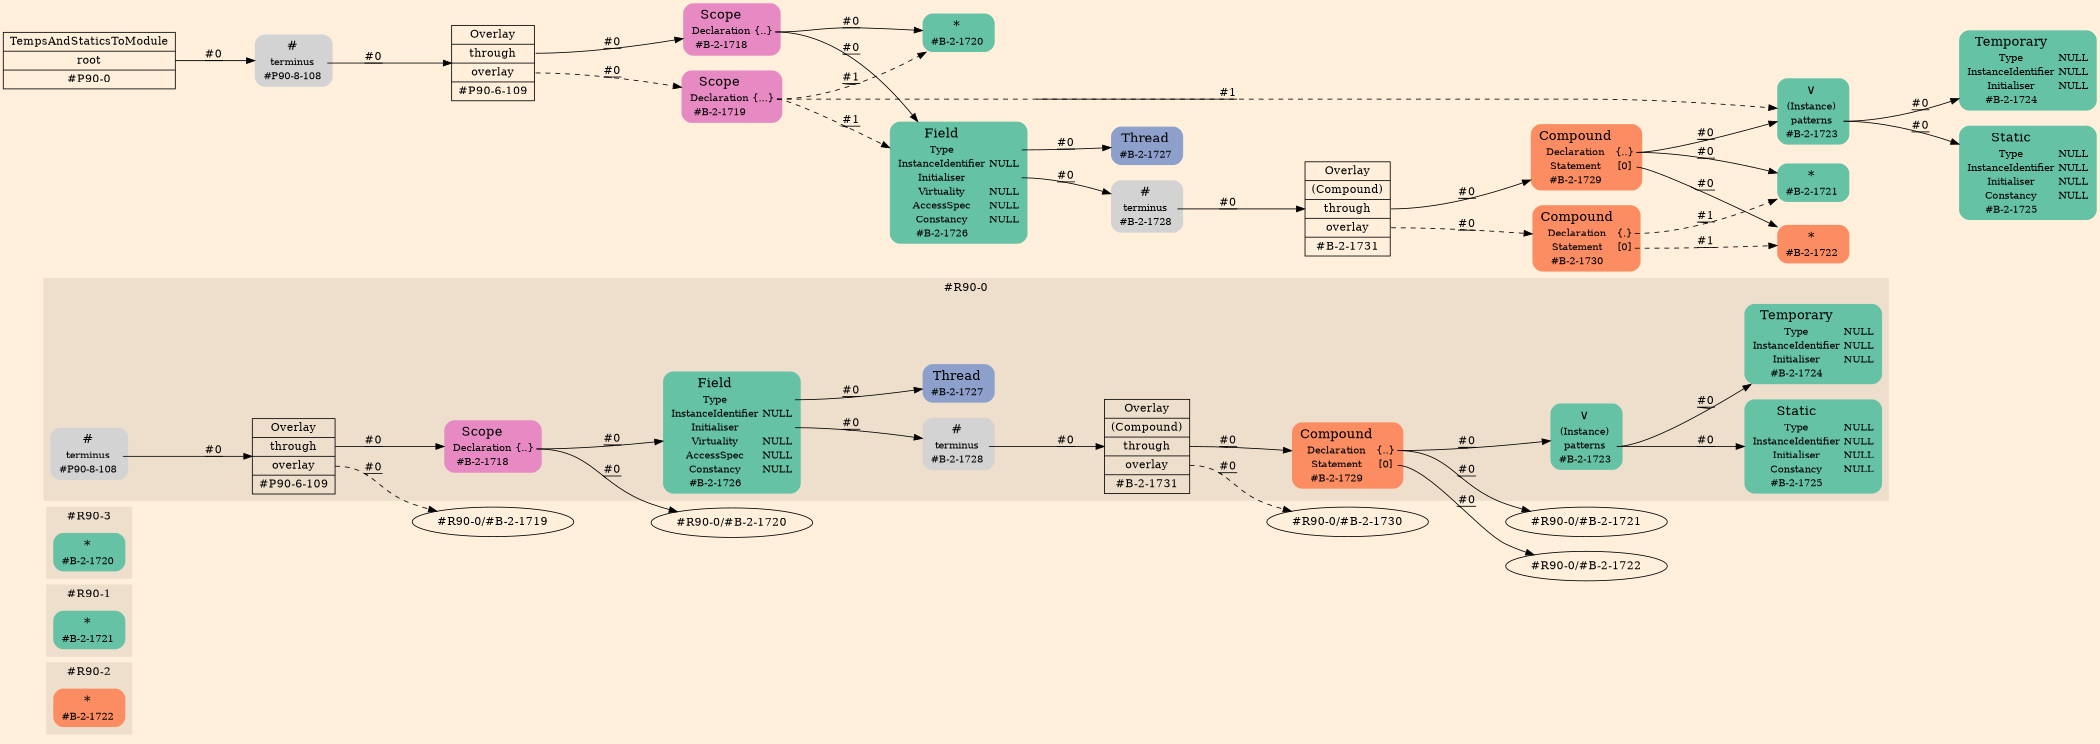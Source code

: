 digraph Inferno {
graph [
rankdir = "LR"
ranksep = 1.0
size = "14,20"
bgcolor = antiquewhite1
color = black
fontcolor = black
];
node [
];
subgraph "cluster#R90-2" {
label = "#R90-2"
style = "filled"
color = antiquewhite2
"#R90-2/#B-2-1722" [
shape = "plaintext"
fillcolor = "/set28/2"
label = <<TABLE BORDER="0" CELLBORDER="0" CELLSPACING="0">
 <TR>
  <TD><FONT POINT-SIZE="16.0">*</FONT></TD>
  <TD></TD>
 </TR>
 <TR>
  <TD>#B-2-1722</TD>
  <TD PORT="port0"></TD>
 </TR>
</TABLE>>
style = "rounded,filled"
fontsize = "12"
];
}
subgraph "cluster#R90-1" {
label = "#R90-1"
style = "filled"
color = antiquewhite2
"#R90-1/#B-2-1721" [
shape = "plaintext"
fillcolor = "/set28/1"
label = <<TABLE BORDER="0" CELLBORDER="0" CELLSPACING="0">
 <TR>
  <TD><FONT POINT-SIZE="16.0">*</FONT></TD>
  <TD></TD>
 </TR>
 <TR>
  <TD>#B-2-1721</TD>
  <TD PORT="port0"></TD>
 </TR>
</TABLE>>
style = "rounded,filled"
fontsize = "12"
];
}
subgraph "cluster#R90-3" {
label = "#R90-3"
style = "filled"
color = antiquewhite2
"#R90-3/#B-2-1720" [
shape = "plaintext"
fillcolor = "/set28/1"
label = <<TABLE BORDER="0" CELLBORDER="0" CELLSPACING="0">
 <TR>
  <TD><FONT POINT-SIZE="16.0">*</FONT></TD>
  <TD></TD>
 </TR>
 <TR>
  <TD>#B-2-1720</TD>
  <TD PORT="port0"></TD>
 </TR>
</TABLE>>
style = "rounded,filled"
fontsize = "12"
];
}
subgraph "cluster#R90-0" {
label = "#R90-0"
style = "filled"
color = antiquewhite2
"#R90-0/#B-2-1725" [
shape = "plaintext"
fillcolor = "/set28/1"
label = <<TABLE BORDER="0" CELLBORDER="0" CELLSPACING="0">
 <TR>
  <TD><FONT POINT-SIZE="16.0">Static</FONT></TD>
  <TD></TD>
 </TR>
 <TR>
  <TD>Type</TD>
  <TD PORT="port0">NULL</TD>
 </TR>
 <TR>
  <TD>InstanceIdentifier</TD>
  <TD PORT="port1">NULL</TD>
 </TR>
 <TR>
  <TD>Initialiser</TD>
  <TD PORT="port2">NULL</TD>
 </TR>
 <TR>
  <TD>Constancy</TD>
  <TD PORT="port3">NULL</TD>
 </TR>
 <TR>
  <TD>#B-2-1725</TD>
  <TD PORT="port4"></TD>
 </TR>
</TABLE>>
style = "rounded,filled"
fontsize = "12"
];
"#R90-0/#B-2-1724" [
shape = "plaintext"
fillcolor = "/set28/1"
label = <<TABLE BORDER="0" CELLBORDER="0" CELLSPACING="0">
 <TR>
  <TD><FONT POINT-SIZE="16.0">Temporary</FONT></TD>
  <TD></TD>
 </TR>
 <TR>
  <TD>Type</TD>
  <TD PORT="port0">NULL</TD>
 </TR>
 <TR>
  <TD>InstanceIdentifier</TD>
  <TD PORT="port1">NULL</TD>
 </TR>
 <TR>
  <TD>Initialiser</TD>
  <TD PORT="port2">NULL</TD>
 </TR>
 <TR>
  <TD>#B-2-1724</TD>
  <TD PORT="port3"></TD>
 </TR>
</TABLE>>
style = "rounded,filled"
fontsize = "12"
];
"#R90-0/#B-2-1723" [
shape = "plaintext"
fillcolor = "/set28/1"
label = <<TABLE BORDER="0" CELLBORDER="0" CELLSPACING="0">
 <TR>
  <TD><FONT POINT-SIZE="16.0">∨</FONT></TD>
  <TD></TD>
 </TR>
 <TR>
  <TD>(Instance)</TD>
  <TD PORT="port0"></TD>
 </TR>
 <TR>
  <TD>patterns</TD>
  <TD PORT="port1"></TD>
 </TR>
 <TR>
  <TD>#B-2-1723</TD>
  <TD PORT="port2"></TD>
 </TR>
</TABLE>>
style = "rounded,filled"
fontsize = "12"
];
"#R90-0/#B-2-1731" [
shape = "record"
fillcolor = antiquewhite2
label = "<fixed> Overlay | <port0> (Compound) | <port1> through | <port2> overlay | <port3> #B-2-1731"
style = "filled"
fontsize = "14"
color = black
fontcolor = black
];
"#R90-0/#P90-6-109" [
shape = "record"
fillcolor = antiquewhite2
label = "<fixed> Overlay | <port0> through | <port1> overlay | <port2> #P90-6-109"
style = "filled"
fontsize = "14"
color = black
fontcolor = black
];
"#R90-0/#B-2-1718" [
shape = "plaintext"
fillcolor = "/set28/4"
label = <<TABLE BORDER="0" CELLBORDER="0" CELLSPACING="0">
 <TR>
  <TD><FONT POINT-SIZE="16.0">Scope</FONT></TD>
  <TD></TD>
 </TR>
 <TR>
  <TD>Declaration</TD>
  <TD PORT="port0">{..}</TD>
 </TR>
 <TR>
  <TD>#B-2-1718</TD>
  <TD PORT="port1"></TD>
 </TR>
</TABLE>>
style = "rounded,filled"
fontsize = "12"
];
"#R90-0/#B-2-1729" [
shape = "plaintext"
fillcolor = "/set28/2"
label = <<TABLE BORDER="0" CELLBORDER="0" CELLSPACING="0">
 <TR>
  <TD><FONT POINT-SIZE="16.0">Compound</FONT></TD>
  <TD></TD>
 </TR>
 <TR>
  <TD>Declaration</TD>
  <TD PORT="port0">{..}</TD>
 </TR>
 <TR>
  <TD>Statement</TD>
  <TD PORT="port1">[0]</TD>
 </TR>
 <TR>
  <TD>#B-2-1729</TD>
  <TD PORT="port2"></TD>
 </TR>
</TABLE>>
style = "rounded,filled"
fontsize = "12"
];
"#R90-0/#P90-8-108" [
shape = "plaintext"
label = <<TABLE BORDER="0" CELLBORDER="0" CELLSPACING="0">
 <TR>
  <TD><FONT POINT-SIZE="16.0">#</FONT></TD>
  <TD></TD>
 </TR>
 <TR>
  <TD>terminus</TD>
  <TD PORT="port0"></TD>
 </TR>
 <TR>
  <TD>#P90-8-108</TD>
  <TD PORT="port1"></TD>
 </TR>
</TABLE>>
style = "rounded,filled"
fontsize = "12"
];
"#R90-0/#B-2-1728" [
shape = "plaintext"
label = <<TABLE BORDER="0" CELLBORDER="0" CELLSPACING="0">
 <TR>
  <TD><FONT POINT-SIZE="16.0">#</FONT></TD>
  <TD></TD>
 </TR>
 <TR>
  <TD>terminus</TD>
  <TD PORT="port0"></TD>
 </TR>
 <TR>
  <TD>#B-2-1728</TD>
  <TD PORT="port1"></TD>
 </TR>
</TABLE>>
style = "rounded,filled"
fontsize = "12"
];
"#R90-0/#B-2-1726" [
shape = "plaintext"
fillcolor = "/set28/1"
label = <<TABLE BORDER="0" CELLBORDER="0" CELLSPACING="0">
 <TR>
  <TD><FONT POINT-SIZE="16.0">Field</FONT></TD>
  <TD></TD>
 </TR>
 <TR>
  <TD>Type</TD>
  <TD PORT="port0"></TD>
 </TR>
 <TR>
  <TD>InstanceIdentifier</TD>
  <TD PORT="port1">NULL</TD>
 </TR>
 <TR>
  <TD>Initialiser</TD>
  <TD PORT="port2"></TD>
 </TR>
 <TR>
  <TD>Virtuality</TD>
  <TD PORT="port3">NULL</TD>
 </TR>
 <TR>
  <TD>AccessSpec</TD>
  <TD PORT="port4">NULL</TD>
 </TR>
 <TR>
  <TD>Constancy</TD>
  <TD PORT="port5">NULL</TD>
 </TR>
 <TR>
  <TD>#B-2-1726</TD>
  <TD PORT="port6"></TD>
 </TR>
</TABLE>>
style = "rounded,filled"
fontsize = "12"
];
"#R90-0/#B-2-1727" [
shape = "plaintext"
fillcolor = "/set28/3"
label = <<TABLE BORDER="0" CELLBORDER="0" CELLSPACING="0">
 <TR>
  <TD><FONT POINT-SIZE="16.0">Thread</FONT></TD>
  <TD></TD>
 </TR>
 <TR>
  <TD>#B-2-1727</TD>
  <TD PORT="port0"></TD>
 </TR>
</TABLE>>
style = "rounded,filled"
fontsize = "12"
];
}
"CR#P90-0" [
shape = "record"
fillcolor = antiquewhite1
label = "<fixed> TempsAndStaticsToModule | <port0> root | <port1> #P90-0"
style = "filled"
fontsize = "14"
color = black
fontcolor = black
];
"#P90-8-108" [
shape = "plaintext"
label = <<TABLE BORDER="0" CELLBORDER="0" CELLSPACING="0">
 <TR>
  <TD><FONT POINT-SIZE="16.0">#</FONT></TD>
  <TD></TD>
 </TR>
 <TR>
  <TD>terminus</TD>
  <TD PORT="port0"></TD>
 </TR>
 <TR>
  <TD>#P90-8-108</TD>
  <TD PORT="port1"></TD>
 </TR>
</TABLE>>
style = "rounded,filled"
fontsize = "12"
];
"#P90-6-109" [
shape = "record"
fillcolor = antiquewhite1
label = "<fixed> Overlay | <port0> through | <port1> overlay | <port2> #P90-6-109"
style = "filled"
fontsize = "14"
color = black
fontcolor = black
];
"#B-2-1718" [
shape = "plaintext"
fillcolor = "/set28/4"
label = <<TABLE BORDER="0" CELLBORDER="0" CELLSPACING="0">
 <TR>
  <TD><FONT POINT-SIZE="16.0">Scope</FONT></TD>
  <TD></TD>
 </TR>
 <TR>
  <TD>Declaration</TD>
  <TD PORT="port0">{..}</TD>
 </TR>
 <TR>
  <TD>#B-2-1718</TD>
  <TD PORT="port1"></TD>
 </TR>
</TABLE>>
style = "rounded,filled"
fontsize = "12"
];
"#B-2-1720" [
shape = "plaintext"
fillcolor = "/set28/1"
label = <<TABLE BORDER="0" CELLBORDER="0" CELLSPACING="0">
 <TR>
  <TD><FONT POINT-SIZE="16.0">*</FONT></TD>
  <TD></TD>
 </TR>
 <TR>
  <TD>#B-2-1720</TD>
  <TD PORT="port0"></TD>
 </TR>
</TABLE>>
style = "rounded,filled"
fontsize = "12"
];
"#B-2-1726" [
shape = "plaintext"
fillcolor = "/set28/1"
label = <<TABLE BORDER="0" CELLBORDER="0" CELLSPACING="0">
 <TR>
  <TD><FONT POINT-SIZE="16.0">Field</FONT></TD>
  <TD></TD>
 </TR>
 <TR>
  <TD>Type</TD>
  <TD PORT="port0"></TD>
 </TR>
 <TR>
  <TD>InstanceIdentifier</TD>
  <TD PORT="port1">NULL</TD>
 </TR>
 <TR>
  <TD>Initialiser</TD>
  <TD PORT="port2"></TD>
 </TR>
 <TR>
  <TD>Virtuality</TD>
  <TD PORT="port3">NULL</TD>
 </TR>
 <TR>
  <TD>AccessSpec</TD>
  <TD PORT="port4">NULL</TD>
 </TR>
 <TR>
  <TD>Constancy</TD>
  <TD PORT="port5">NULL</TD>
 </TR>
 <TR>
  <TD>#B-2-1726</TD>
  <TD PORT="port6"></TD>
 </TR>
</TABLE>>
style = "rounded,filled"
fontsize = "12"
];
"#B-2-1727" [
shape = "plaintext"
fillcolor = "/set28/3"
label = <<TABLE BORDER="0" CELLBORDER="0" CELLSPACING="0">
 <TR>
  <TD><FONT POINT-SIZE="16.0">Thread</FONT></TD>
  <TD></TD>
 </TR>
 <TR>
  <TD>#B-2-1727</TD>
  <TD PORT="port0"></TD>
 </TR>
</TABLE>>
style = "rounded,filled"
fontsize = "12"
];
"#B-2-1728" [
shape = "plaintext"
label = <<TABLE BORDER="0" CELLBORDER="0" CELLSPACING="0">
 <TR>
  <TD><FONT POINT-SIZE="16.0">#</FONT></TD>
  <TD></TD>
 </TR>
 <TR>
  <TD>terminus</TD>
  <TD PORT="port0"></TD>
 </TR>
 <TR>
  <TD>#B-2-1728</TD>
  <TD PORT="port1"></TD>
 </TR>
</TABLE>>
style = "rounded,filled"
fontsize = "12"
];
"#B-2-1731" [
shape = "record"
fillcolor = antiquewhite1
label = "<fixed> Overlay | <port0> (Compound) | <port1> through | <port2> overlay | <port3> #B-2-1731"
style = "filled"
fontsize = "14"
color = black
fontcolor = black
];
"#B-2-1729" [
shape = "plaintext"
fillcolor = "/set28/2"
label = <<TABLE BORDER="0" CELLBORDER="0" CELLSPACING="0">
 <TR>
  <TD><FONT POINT-SIZE="16.0">Compound</FONT></TD>
  <TD></TD>
 </TR>
 <TR>
  <TD>Declaration</TD>
  <TD PORT="port0">{..}</TD>
 </TR>
 <TR>
  <TD>Statement</TD>
  <TD PORT="port1">[0]</TD>
 </TR>
 <TR>
  <TD>#B-2-1729</TD>
  <TD PORT="port2"></TD>
 </TR>
</TABLE>>
style = "rounded,filled"
fontsize = "12"
];
"#B-2-1721" [
shape = "plaintext"
fillcolor = "/set28/1"
label = <<TABLE BORDER="0" CELLBORDER="0" CELLSPACING="0">
 <TR>
  <TD><FONT POINT-SIZE="16.0">*</FONT></TD>
  <TD></TD>
 </TR>
 <TR>
  <TD>#B-2-1721</TD>
  <TD PORT="port0"></TD>
 </TR>
</TABLE>>
style = "rounded,filled"
fontsize = "12"
];
"#B-2-1723" [
shape = "plaintext"
fillcolor = "/set28/1"
label = <<TABLE BORDER="0" CELLBORDER="0" CELLSPACING="0">
 <TR>
  <TD><FONT POINT-SIZE="16.0">∨</FONT></TD>
  <TD></TD>
 </TR>
 <TR>
  <TD>(Instance)</TD>
  <TD PORT="port0"></TD>
 </TR>
 <TR>
  <TD>patterns</TD>
  <TD PORT="port1"></TD>
 </TR>
 <TR>
  <TD>#B-2-1723</TD>
  <TD PORT="port2"></TD>
 </TR>
</TABLE>>
style = "rounded,filled"
fontsize = "12"
];
"#B-2-1724" [
shape = "plaintext"
fillcolor = "/set28/1"
label = <<TABLE BORDER="0" CELLBORDER="0" CELLSPACING="0">
 <TR>
  <TD><FONT POINT-SIZE="16.0">Temporary</FONT></TD>
  <TD></TD>
 </TR>
 <TR>
  <TD>Type</TD>
  <TD PORT="port0">NULL</TD>
 </TR>
 <TR>
  <TD>InstanceIdentifier</TD>
  <TD PORT="port1">NULL</TD>
 </TR>
 <TR>
  <TD>Initialiser</TD>
  <TD PORT="port2">NULL</TD>
 </TR>
 <TR>
  <TD>#B-2-1724</TD>
  <TD PORT="port3"></TD>
 </TR>
</TABLE>>
style = "rounded,filled"
fontsize = "12"
];
"#B-2-1725" [
shape = "plaintext"
fillcolor = "/set28/1"
label = <<TABLE BORDER="0" CELLBORDER="0" CELLSPACING="0">
 <TR>
  <TD><FONT POINT-SIZE="16.0">Static</FONT></TD>
  <TD></TD>
 </TR>
 <TR>
  <TD>Type</TD>
  <TD PORT="port0">NULL</TD>
 </TR>
 <TR>
  <TD>InstanceIdentifier</TD>
  <TD PORT="port1">NULL</TD>
 </TR>
 <TR>
  <TD>Initialiser</TD>
  <TD PORT="port2">NULL</TD>
 </TR>
 <TR>
  <TD>Constancy</TD>
  <TD PORT="port3">NULL</TD>
 </TR>
 <TR>
  <TD>#B-2-1725</TD>
  <TD PORT="port4"></TD>
 </TR>
</TABLE>>
style = "rounded,filled"
fontsize = "12"
];
"#B-2-1722" [
shape = "plaintext"
fillcolor = "/set28/2"
label = <<TABLE BORDER="0" CELLBORDER="0" CELLSPACING="0">
 <TR>
  <TD><FONT POINT-SIZE="16.0">*</FONT></TD>
  <TD></TD>
 </TR>
 <TR>
  <TD>#B-2-1722</TD>
  <TD PORT="port0"></TD>
 </TR>
</TABLE>>
style = "rounded,filled"
fontsize = "12"
];
"#B-2-1730" [
shape = "plaintext"
fillcolor = "/set28/2"
label = <<TABLE BORDER="0" CELLBORDER="0" CELLSPACING="0">
 <TR>
  <TD><FONT POINT-SIZE="16.0">Compound</FONT></TD>
  <TD></TD>
 </TR>
 <TR>
  <TD>Declaration</TD>
  <TD PORT="port0">{.}</TD>
 </TR>
 <TR>
  <TD>Statement</TD>
  <TD PORT="port1">[0]</TD>
 </TR>
 <TR>
  <TD>#B-2-1730</TD>
  <TD PORT="port2"></TD>
 </TR>
</TABLE>>
style = "rounded,filled"
fontsize = "12"
];
"#B-2-1719" [
shape = "plaintext"
fillcolor = "/set28/4"
label = <<TABLE BORDER="0" CELLBORDER="0" CELLSPACING="0">
 <TR>
  <TD><FONT POINT-SIZE="16.0">Scope</FONT></TD>
  <TD></TD>
 </TR>
 <TR>
  <TD>Declaration</TD>
  <TD PORT="port0">{...}</TD>
 </TR>
 <TR>
  <TD>#B-2-1719</TD>
  <TD PORT="port1"></TD>
 </TR>
</TABLE>>
style = "rounded,filled"
fontsize = "12"
];
"CR#P90-0":port0 -> "#P90-8-108" [style="solid"
label = "#0"
decorate = true
color = black
fontcolor = black
];
"#P90-8-108":port0 -> "#P90-6-109" [style="solid"
label = "#0"
decorate = true
color = black
fontcolor = black
];
"#P90-6-109":port0 -> "#B-2-1718" [style="solid"
label = "#0"
decorate = true
color = black
fontcolor = black
];
"#P90-6-109":port1 -> "#B-2-1719" [style="dashed"
label = "#0"
decorate = true
color = black
fontcolor = black
];
"#B-2-1718":port0 -> "#B-2-1720" [style="solid"
label = "#0"
decorate = true
color = black
fontcolor = black
];
"#B-2-1718":port0 -> "#B-2-1726" [style="solid"
label = "#0"
decorate = true
color = black
fontcolor = black
];
"#B-2-1726":port0 -> "#B-2-1727" [style="solid"
label = "#0"
decorate = true
color = black
fontcolor = black
];
"#B-2-1726":port2 -> "#B-2-1728" [style="solid"
label = "#0"
decorate = true
color = black
fontcolor = black
];
"#B-2-1728":port0 -> "#B-2-1731" [style="solid"
label = "#0"
decorate = true
color = black
fontcolor = black
];
"#B-2-1731":port1 -> "#B-2-1729" [style="solid"
label = "#0"
decorate = true
color = black
fontcolor = black
];
"#B-2-1731":port2 -> "#B-2-1730" [style="dashed"
label = "#0"
decorate = true
color = black
fontcolor = black
];
"#B-2-1729":port0 -> "#B-2-1721" [style="solid"
label = "#0"
decorate = true
color = black
fontcolor = black
];
"#B-2-1729":port0 -> "#B-2-1723" [style="solid"
label = "#0"
decorate = true
color = black
fontcolor = black
];
"#B-2-1729":port1 -> "#B-2-1722" [style="solid"
label = "#0"
decorate = true
color = black
fontcolor = black
];
"#B-2-1723":port1 -> "#B-2-1724" [style="solid"
label = "#0"
decorate = true
color = black
fontcolor = black
];
"#B-2-1723":port1 -> "#B-2-1725" [style="solid"
label = "#0"
decorate = true
color = black
fontcolor = black
];
"#B-2-1730":port0 -> "#B-2-1721" [style="dashed"
label = "#1"
decorate = true
color = black
fontcolor = black
];
"#B-2-1730":port1 -> "#B-2-1722" [style="dashed"
label = "#1"
decorate = true
color = black
fontcolor = black
];
"#B-2-1719":port0 -> "#B-2-1720" [style="dashed"
label = "#1"
decorate = true
color = black
fontcolor = black
];
"#B-2-1719":port0 -> "#B-2-1726" [style="dashed"
label = "#1"
decorate = true
color = black
fontcolor = black
];
"#B-2-1719":port0 -> "#B-2-1723" [style="dashed"
label = "#1"
decorate = true
color = black
fontcolor = black
];
"#R90-0/#B-2-1723":port1 -> "#R90-0/#B-2-1724" [style="solid"
label = "#0"
decorate = true
color = black
fontcolor = black
];
"#R90-0/#B-2-1723":port1 -> "#R90-0/#B-2-1725" [style="solid"
label = "#0"
decorate = true
color = black
fontcolor = black
];
"#R90-0/#B-2-1731":port1 -> "#R90-0/#B-2-1729" [style="solid"
label = "#0"
decorate = true
color = black
fontcolor = black
];
"#R90-0/#B-2-1731":port2 -> "#R90-0/#B-2-1730" [style="dashed"
label = "#0"
decorate = true
color = black
fontcolor = black
];
"#R90-0/#P90-6-109":port0 -> "#R90-0/#B-2-1718" [style="solid"
label = "#0"
decorate = true
color = black
fontcolor = black
];
"#R90-0/#P90-6-109":port1 -> "#R90-0/#B-2-1719" [style="dashed"
label = "#0"
decorate = true
color = black
fontcolor = black
];
"#R90-0/#B-2-1718":port0 -> "#R90-0/#B-2-1720" [style="solid"
label = "#0"
decorate = true
color = black
fontcolor = black
];
"#R90-0/#B-2-1718":port0 -> "#R90-0/#B-2-1726" [style="solid"
label = "#0"
decorate = true
color = black
fontcolor = black
];
"#R90-0/#B-2-1729":port0 -> "#R90-0/#B-2-1721" [style="solid"
label = "#0"
decorate = true
color = black
fontcolor = black
];
"#R90-0/#B-2-1729":port0 -> "#R90-0/#B-2-1723" [style="solid"
label = "#0"
decorate = true
color = black
fontcolor = black
];
"#R90-0/#B-2-1729":port1 -> "#R90-0/#B-2-1722" [style="solid"
label = "#0"
decorate = true
color = black
fontcolor = black
];
"#R90-0/#P90-8-108":port0 -> "#R90-0/#P90-6-109" [style="solid"
label = "#0"
decorate = true
color = black
fontcolor = black
];
"#R90-0/#B-2-1728":port0 -> "#R90-0/#B-2-1731" [style="solid"
label = "#0"
decorate = true
color = black
fontcolor = black
];
"#R90-0/#B-2-1726":port0 -> "#R90-0/#B-2-1727" [style="solid"
label = "#0"
decorate = true
color = black
fontcolor = black
];
"#R90-0/#B-2-1726":port2 -> "#R90-0/#B-2-1728" [style="solid"
label = "#0"
decorate = true
color = black
fontcolor = black
];
}
